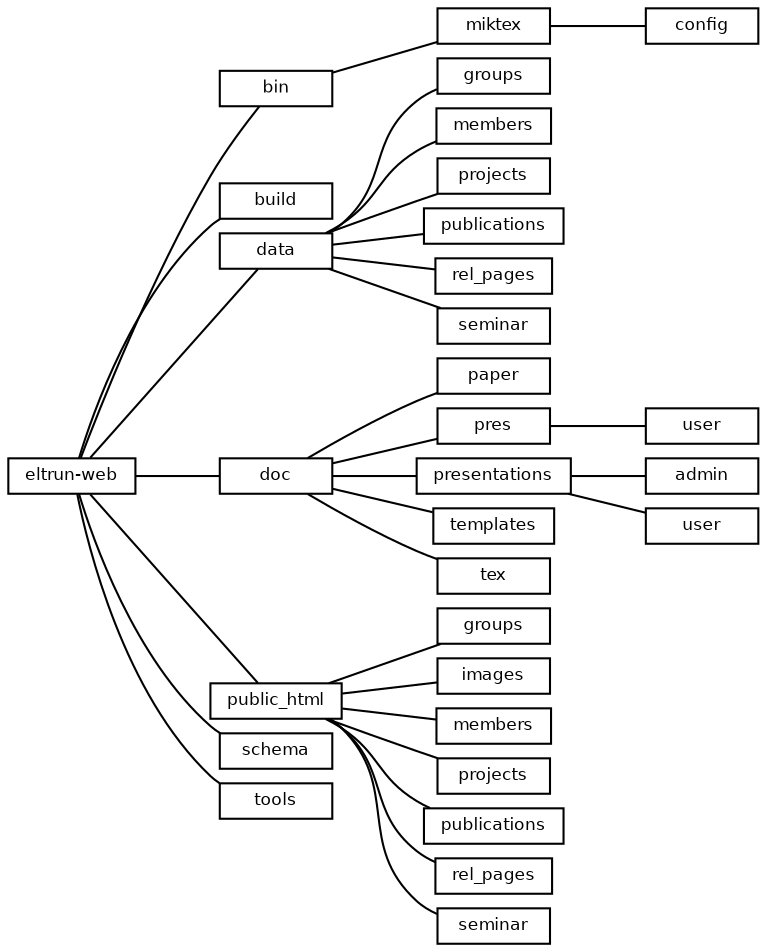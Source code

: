 #!/usr/bin/dot
# Automatically generated file.
# Contains the directory representation of /opt/devel/eltrun-web/ generated by /opt/bin/dirgraph.pl
#

digraph G {
	nodesep=.1;
	rankdir=LR;
	node [height=.15,shape=box,fontname="Helvetica",fontsize=8];
	edge [arrowhead=none,arrowtail=none];

	__opt_devel_eltrun_web [label="eltrun-web"];
	__opt_devel_eltrun_web_bin [label="bin"];
	__opt_devel_eltrun_web_bin_miktex [label="miktex"];
	__opt_devel_eltrun_web_bin_miktex_config [label="config"];
	__opt_devel_eltrun_web_build [label="build"];
	__opt_devel_eltrun_web_data [label="data"];
	__opt_devel_eltrun_web_data_groups [label="groups"];
	__opt_devel_eltrun_web_data_members [label="members"];
	__opt_devel_eltrun_web_data_projects [label="projects"];
	__opt_devel_eltrun_web_data_publications [label="publications"];
	__opt_devel_eltrun_web_data_rel_pages [label="rel_pages"];
	__opt_devel_eltrun_web_data_seminar [label="seminar"];
	__opt_devel_eltrun_web_doc [label="doc"];
	__opt_devel_eltrun_web_doc_paper [label="paper"];
	__opt_devel_eltrun_web_doc_pres [label="pres"];
	__opt_devel_eltrun_web_doc_pres_user [label="user"];
	__opt_devel_eltrun_web_doc_presentations [label="presentations"];
	__opt_devel_eltrun_web_doc_presentations_admin [label="admin"];
	__opt_devel_eltrun_web_doc_presentations_user [label="user"];
	__opt_devel_eltrun_web_doc_templates [label="templates"];
	__opt_devel_eltrun_web_doc_tex [label="tex"];
	__opt_devel_eltrun_web_public_html [label="public_html"];
	__opt_devel_eltrun_web_public_html_groups [label="groups"];
	__opt_devel_eltrun_web_public_html_images [label="images"];
	__opt_devel_eltrun_web_public_html_members [label="members"];
	__opt_devel_eltrun_web_public_html_projects [label="projects"];
	__opt_devel_eltrun_web_public_html_publications [label="publications"];
	__opt_devel_eltrun_web_public_html_rel_pages [label="rel_pages"];
	__opt_devel_eltrun_web_public_html_seminar [label="seminar"];
	__opt_devel_eltrun_web_schema [label="schema"];
	__opt_devel_eltrun_web_tools [label="tools"];
	__opt_devel_eltrun_web->__opt_devel_eltrun_web_bin;
	__opt_devel_eltrun_web->__opt_devel_eltrun_web_build;
	__opt_devel_eltrun_web->__opt_devel_eltrun_web_data;
	__opt_devel_eltrun_web->__opt_devel_eltrun_web_doc;
	__opt_devel_eltrun_web->__opt_devel_eltrun_web_public_html;
	__opt_devel_eltrun_web->__opt_devel_eltrun_web_schema;
	__opt_devel_eltrun_web->__opt_devel_eltrun_web_tools;
	__opt_devel_eltrun_web_bin->__opt_devel_eltrun_web_bin_miktex;
	__opt_devel_eltrun_web_bin_miktex->__opt_devel_eltrun_web_bin_miktex_config;
	__opt_devel_eltrun_web_data->__opt_devel_eltrun_web_data_groups;
	__opt_devel_eltrun_web_data->__opt_devel_eltrun_web_data_members;
	__opt_devel_eltrun_web_data->__opt_devel_eltrun_web_data_projects;
	__opt_devel_eltrun_web_data->__opt_devel_eltrun_web_data_publications;
	__opt_devel_eltrun_web_data->__opt_devel_eltrun_web_data_rel_pages;
	__opt_devel_eltrun_web_data->__opt_devel_eltrun_web_data_seminar;
	__opt_devel_eltrun_web_doc->__opt_devel_eltrun_web_doc_paper;
	__opt_devel_eltrun_web_doc->__opt_devel_eltrun_web_doc_pres;
	__opt_devel_eltrun_web_doc->__opt_devel_eltrun_web_doc_presentations;
	__opt_devel_eltrun_web_doc->__opt_devel_eltrun_web_doc_templates;
	__opt_devel_eltrun_web_doc->__opt_devel_eltrun_web_doc_tex;
	__opt_devel_eltrun_web_doc_pres->__opt_devel_eltrun_web_doc_pres_user;
	__opt_devel_eltrun_web_doc_presentations->__opt_devel_eltrun_web_doc_presentations_admin;
	__opt_devel_eltrun_web_doc_presentations->__opt_devel_eltrun_web_doc_presentations_user;
	__opt_devel_eltrun_web_public_html->__opt_devel_eltrun_web_public_html_groups;
	__opt_devel_eltrun_web_public_html->__opt_devel_eltrun_web_public_html_images;
	__opt_devel_eltrun_web_public_html->__opt_devel_eltrun_web_public_html_members;
	__opt_devel_eltrun_web_public_html->__opt_devel_eltrun_web_public_html_projects;
	__opt_devel_eltrun_web_public_html->__opt_devel_eltrun_web_public_html_publications;
	__opt_devel_eltrun_web_public_html->__opt_devel_eltrun_web_public_html_rel_pages;
	__opt_devel_eltrun_web_public_html->__opt_devel_eltrun_web_public_html_seminar;
}
	
